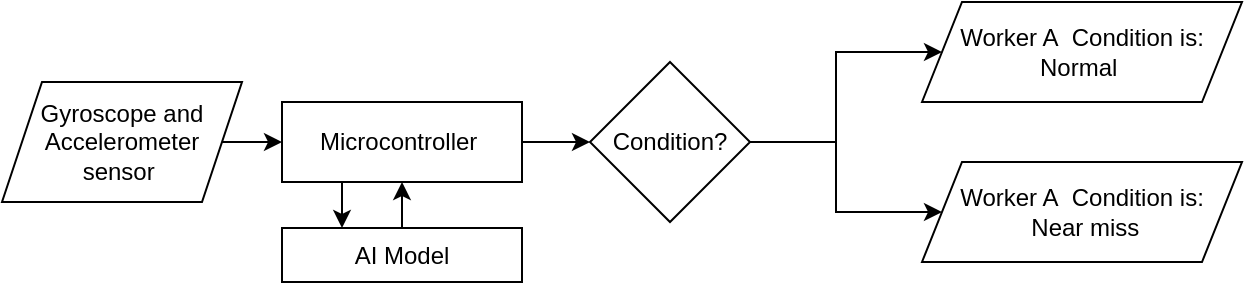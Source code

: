 <mxfile version="18.0.3" type="github"><diagram id="ge1ao7IULQ85KtSr4X2a" name="Page-1"><mxGraphModel dx="1422" dy="762" grid="1" gridSize="10" guides="1" tooltips="1" connect="1" arrows="1" fold="1" page="1" pageScale="1" pageWidth="827" pageHeight="1169" math="0" shadow="0"><root><mxCell id="0"/><mxCell id="1" parent="0"/><mxCell id="lNMudX6IpnJvhjykNNCu-19" style="edgeStyle=orthogonalEdgeStyle;rounded=0;orthogonalLoop=1;jettySize=auto;html=1;exitX=1;exitY=0.5;exitDx=0;exitDy=0;entryX=0;entryY=0.5;entryDx=0;entryDy=0;" edge="1" parent="1" source="lNMudX6IpnJvhjykNNCu-2" target="lNMudX6IpnJvhjykNNCu-3"><mxGeometry relative="1" as="geometry"/></mxCell><mxCell id="lNMudX6IpnJvhjykNNCu-2" value="Gyroscope and Accelerometer sensor&amp;nbsp;" style="shape=parallelogram;perimeter=parallelogramPerimeter;whiteSpace=wrap;html=1;fixedSize=1;" vertex="1" parent="1"><mxGeometry x="40" y="260" width="120" height="60" as="geometry"/></mxCell><mxCell id="lNMudX6IpnJvhjykNNCu-22" style="edgeStyle=orthogonalEdgeStyle;rounded=0;orthogonalLoop=1;jettySize=auto;html=1;exitX=0.25;exitY=1;exitDx=0;exitDy=0;entryX=0.25;entryY=0;entryDx=0;entryDy=0;" edge="1" parent="1" source="lNMudX6IpnJvhjykNNCu-3" target="lNMudX6IpnJvhjykNNCu-4"><mxGeometry relative="1" as="geometry"/></mxCell><mxCell id="lNMudX6IpnJvhjykNNCu-24" style="edgeStyle=orthogonalEdgeStyle;rounded=0;orthogonalLoop=1;jettySize=auto;html=1;entryX=0;entryY=0.5;entryDx=0;entryDy=0;" edge="1" parent="1" source="lNMudX6IpnJvhjykNNCu-3" target="lNMudX6IpnJvhjykNNCu-9"><mxGeometry relative="1" as="geometry"/></mxCell><mxCell id="lNMudX6IpnJvhjykNNCu-3" value="Microcontroller&amp;nbsp;" style="rounded=0;whiteSpace=wrap;html=1;" vertex="1" parent="1"><mxGeometry x="180" y="270" width="120" height="40" as="geometry"/></mxCell><mxCell id="lNMudX6IpnJvhjykNNCu-23" style="edgeStyle=orthogonalEdgeStyle;rounded=0;orthogonalLoop=1;jettySize=auto;html=1;entryX=0.5;entryY=1;entryDx=0;entryDy=0;" edge="1" parent="1" source="lNMudX6IpnJvhjykNNCu-4" target="lNMudX6IpnJvhjykNNCu-3"><mxGeometry relative="1" as="geometry"/></mxCell><mxCell id="lNMudX6IpnJvhjykNNCu-4" value="AI Model" style="rounded=0;whiteSpace=wrap;html=1;" vertex="1" parent="1"><mxGeometry x="180" y="333" width="120" height="27" as="geometry"/></mxCell><mxCell id="lNMudX6IpnJvhjykNNCu-8" value="Worker A&amp;nbsp; Condition is: Normal&amp;nbsp;" style="shape=parallelogram;perimeter=parallelogramPerimeter;whiteSpace=wrap;html=1;fixedSize=1;" vertex="1" parent="1"><mxGeometry x="500" y="220" width="160" height="50" as="geometry"/></mxCell><mxCell id="lNMudX6IpnJvhjykNNCu-26" style="edgeStyle=orthogonalEdgeStyle;rounded=0;orthogonalLoop=1;jettySize=auto;html=1;exitX=1;exitY=0.5;exitDx=0;exitDy=0;" edge="1" parent="1" source="lNMudX6IpnJvhjykNNCu-9" target="lNMudX6IpnJvhjykNNCu-8"><mxGeometry relative="1" as="geometry"/></mxCell><mxCell id="lNMudX6IpnJvhjykNNCu-27" style="edgeStyle=orthogonalEdgeStyle;rounded=0;orthogonalLoop=1;jettySize=auto;html=1;exitX=1;exitY=0.5;exitDx=0;exitDy=0;" edge="1" parent="1" source="lNMudX6IpnJvhjykNNCu-9" target="lNMudX6IpnJvhjykNNCu-10"><mxGeometry relative="1" as="geometry"/></mxCell><mxCell id="lNMudX6IpnJvhjykNNCu-9" value="Condition?" style="rhombus;whiteSpace=wrap;html=1;" vertex="1" parent="1"><mxGeometry x="334" y="250" width="80" height="80" as="geometry"/></mxCell><mxCell id="lNMudX6IpnJvhjykNNCu-10" value="Worker A&amp;nbsp; Condition is:&lt;br&gt;&amp;nbsp;Near miss" style="shape=parallelogram;perimeter=parallelogramPerimeter;whiteSpace=wrap;html=1;fixedSize=1;" vertex="1" parent="1"><mxGeometry x="500" y="300" width="160" height="50" as="geometry"/></mxCell></root></mxGraphModel></diagram></mxfile>